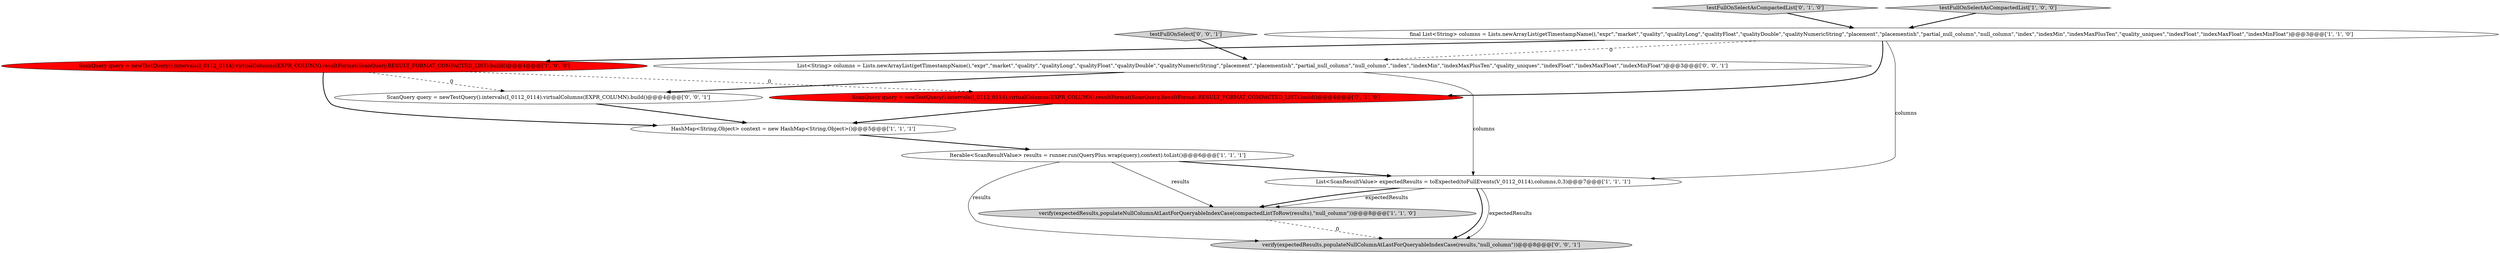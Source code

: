 digraph {
5 [style = filled, label = "List<ScanResultValue> expectedResults = toExpected(toFullEvents(V_0112_0114),columns,0,3)@@@7@@@['1', '1', '1']", fillcolor = white, shape = ellipse image = "AAA0AAABBB1BBB"];
10 [style = filled, label = "testFullOnSelect['0', '0', '1']", fillcolor = lightgray, shape = diamond image = "AAA0AAABBB3BBB"];
7 [style = filled, label = "ScanQuery query = newTestQuery().intervals(I_0112_0114).virtualColumns(EXPR_COLUMN).resultFormat(ScanQuery.ResultFormat.RESULT_FORMAT_COMPACTED_LIST).build()@@@4@@@['0', '1', '0']", fillcolor = red, shape = ellipse image = "AAA1AAABBB2BBB"];
11 [style = filled, label = "ScanQuery query = newTestQuery().intervals(I_0112_0114).virtualColumns(EXPR_COLUMN).build()@@@4@@@['0', '0', '1']", fillcolor = white, shape = ellipse image = "AAA0AAABBB3BBB"];
0 [style = filled, label = "verify(expectedResults,populateNullColumnAtLastForQueryableIndexCase(compactedListToRow(results),\"null_column\"))@@@8@@@['1', '1', '0']", fillcolor = lightgray, shape = ellipse image = "AAA0AAABBB1BBB"];
3 [style = filled, label = "final List<String> columns = Lists.newArrayList(getTimestampName(),\"expr\",\"market\",\"quality\",\"qualityLong\",\"qualityFloat\",\"qualityDouble\",\"qualityNumericString\",\"placement\",\"placementish\",\"partial_null_column\",\"null_column\",\"index\",\"indexMin\",\"indexMaxPlusTen\",\"quality_uniques\",\"indexFloat\",\"indexMaxFloat\",\"indexMinFloat\")@@@3@@@['1', '1', '0']", fillcolor = white, shape = ellipse image = "AAA0AAABBB1BBB"];
8 [style = filled, label = "testFullOnSelectAsCompactedList['0', '1', '0']", fillcolor = lightgray, shape = diamond image = "AAA0AAABBB2BBB"];
2 [style = filled, label = "ScanQuery query = newTestQuery().intervals(I_0112_0114).virtualColumns(EXPR_COLUMN).resultFormat(ScanQuery.RESULT_FORMAT_COMPACTED_LIST).build()@@@4@@@['1', '0', '0']", fillcolor = red, shape = ellipse image = "AAA1AAABBB1BBB"];
9 [style = filled, label = "List<String> columns = Lists.newArrayList(getTimestampName(),\"expr\",\"market\",\"quality\",\"qualityLong\",\"qualityFloat\",\"qualityDouble\",\"qualityNumericString\",\"placement\",\"placementish\",\"partial_null_column\",\"null_column\",\"index\",\"indexMin\",\"indexMaxPlusTen\",\"quality_uniques\",\"indexFloat\",\"indexMaxFloat\",\"indexMinFloat\")@@@3@@@['0', '0', '1']", fillcolor = white, shape = ellipse image = "AAA0AAABBB3BBB"];
6 [style = filled, label = "HashMap<String,Object> context = new HashMap<String,Object>()@@@5@@@['1', '1', '1']", fillcolor = white, shape = ellipse image = "AAA0AAABBB1BBB"];
12 [style = filled, label = "verify(expectedResults,populateNullColumnAtLastForQueryableIndexCase(results,\"null_column\"))@@@8@@@['0', '0', '1']", fillcolor = lightgray, shape = ellipse image = "AAA0AAABBB3BBB"];
4 [style = filled, label = "testFullOnSelectAsCompactedList['1', '0', '0']", fillcolor = lightgray, shape = diamond image = "AAA0AAABBB1BBB"];
1 [style = filled, label = "Iterable<ScanResultValue> results = runner.run(QueryPlus.wrap(query),context).toList()@@@6@@@['1', '1', '1']", fillcolor = white, shape = ellipse image = "AAA0AAABBB1BBB"];
1->5 [style = bold, label=""];
4->3 [style = bold, label=""];
1->12 [style = solid, label="results"];
3->5 [style = solid, label="columns"];
9->11 [style = bold, label=""];
2->6 [style = bold, label=""];
11->6 [style = bold, label=""];
8->3 [style = bold, label=""];
0->12 [style = dashed, label="0"];
2->7 [style = dashed, label="0"];
9->5 [style = solid, label="columns"];
6->1 [style = bold, label=""];
3->2 [style = bold, label=""];
5->0 [style = bold, label=""];
3->7 [style = bold, label=""];
5->12 [style = bold, label=""];
3->9 [style = dashed, label="0"];
1->0 [style = solid, label="results"];
7->6 [style = bold, label=""];
5->0 [style = solid, label="expectedResults"];
2->11 [style = dashed, label="0"];
5->12 [style = solid, label="expectedResults"];
10->9 [style = bold, label=""];
}
